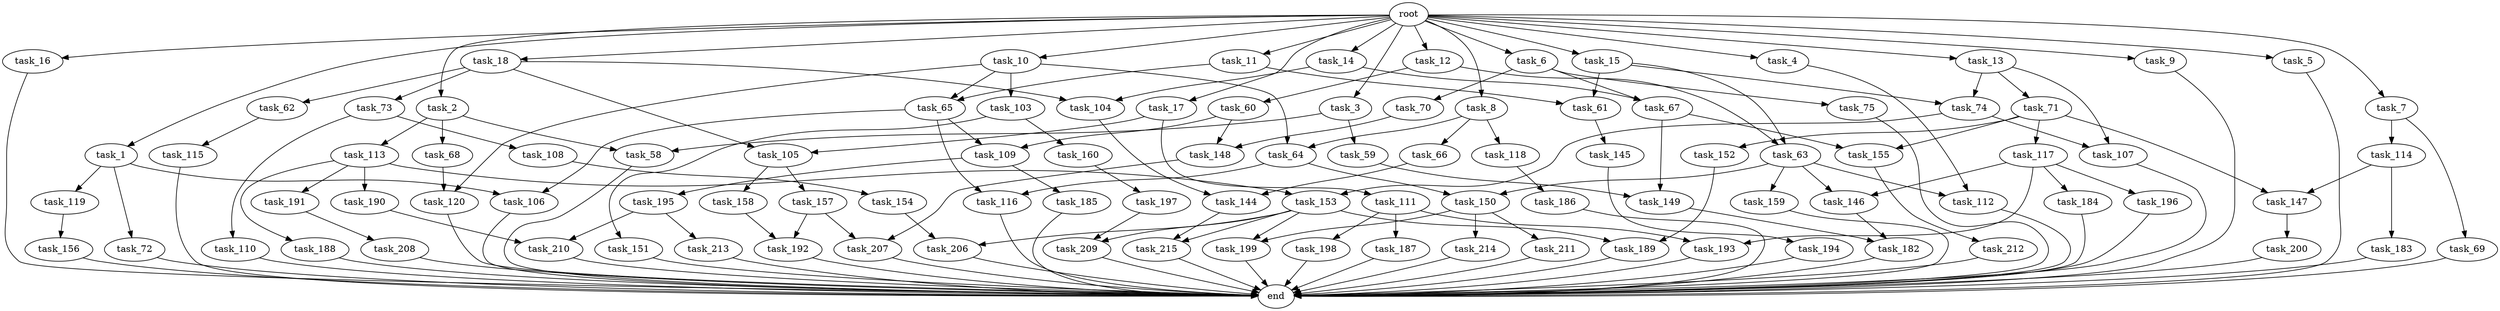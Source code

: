 digraph G {
  task_214 [size="5497558138.880000"];
  task_144 [size="6356551598.080000"];
  task_103 [size="5497558138.880000"];
  task_156 [size="6957847019.520000"];
  task_108 [size="5497558138.880000"];
  task_190 [size="4209067950.080000"];
  task_191 [size="4209067950.080000"];
  task_207 [size="10737418240.000000"];
  task_15 [size="10.240000"];
  task_58 [size="17179869184.000000"];
  task_3 [size="10.240000"];
  task_105 [size="9706626088.960001"];
  task_18 [size="10.240000"];
  task_195 [size="5497558138.880000"];
  task_154 [size="343597383.680000"];
  task_73 [size="5497558138.880000"];
  task_209 [size="2491081031.680000"];
  task_210 [size="8933531975.680000"];
  task_16 [size="10.240000"];
  task_110 [size="5497558138.880000"];
  task_68 [size="8589934592.000000"];
  task_61 [size="3865470566.400000"];
  task_74 [size="5239860101.120000"];
  task_158 [size="6957847019.520000"];
  task_1 [size="10.240000"];
  task_185 [size="5497558138.880000"];
  task_72 [size="773094113.280000"];
  task_11 [size="10.240000"];
  task_62 [size="5497558138.880000"];
  task_107 [size="6356551598.080000"];
  task_2 [size="10.240000"];
  task_10 [size="10.240000"];
  task_66 [size="6957847019.520000"];
  task_187 [size="4209067950.080000"];
  task_109 [size="9363028705.280001"];
  task_211 [size="5497558138.880000"];
  task_184 [size="2147483648.000000"];
  end [size="0.000000"];
  task_17 [size="10.240000"];
  task_147 [size="7645041786.880000"];
  task_114 [size="343597383.680000"];
  task_155 [size="5239860101.120000"];
  task_67 [size="10737418240.000000"];
  task_150 [size="4466765987.840000"];
  task_197 [size="2147483648.000000"];
  task_157 [size="6957847019.520000"];
  task_106 [size="9363028705.280001"];
  task_12 [size="10.240000"];
  task_146 [size="3521873182.720000"];
  task_194 [size="3092376453.120000"];
  task_59 [size="8589934592.000000"];
  task_149 [size="11682311045.120001"];
  task_104 [size="7645041786.880000"];
  task_9 [size="10.240000"];
  task_64 [size="12455405158.400000"];
  task_148 [size="1116691496.960000"];
  task_186 [size="4209067950.080000"];
  task_183 [size="5497558138.880000"];
  task_159 [size="1374389534.720000"];
  task_160 [size="2147483648.000000"];
  task_192 [size="12799002542.080000"];
  task_69 [size="343597383.680000"];
  task_118 [size="6957847019.520000"];
  task_196 [size="2147483648.000000"];
  task_65 [size="6270652252.160000"];
  task_212 [size="5497558138.880000"];
  task_198 [size="4209067950.080000"];
  task_206 [size="1116691496.960000"];
  task_13 [size="10.240000"];
  task_193 [size="6356551598.080000"];
  task_152 [size="2147483648.000000"];
  task_145 [size="3092376453.120000"];
  task_182 [size="7645041786.880000"];
  task_5 [size="10.240000"];
  task_189 [size="3435973836.800000"];
  task_115 [size="1374389534.720000"];
  task_8 [size="10.240000"];
  task_188 [size="4209067950.080000"];
  task_14 [size="10.240000"];
  task_116 [size="11682311045.120001"];
  task_4 [size="10.240000"];
  task_119 [size="773094113.280000"];
  task_200 [size="8589934592.000000"];
  task_113 [size="8589934592.000000"];
  task_112 [size="4466765987.840000"];
  task_199 [size="5841155522.560000"];
  task_153 [size="8418135900.160000"];
  root [size="0.000000"];
  task_120 [size="6871947673.600000"];
  task_60 [size="2147483648.000000"];
  task_70 [size="8589934592.000000"];
  task_6 [size="10.240000"];
  task_215 [size="2491081031.680000"];
  task_208 [size="773094113.280000"];
  task_117 [size="2147483648.000000"];
  task_213 [size="8589934592.000000"];
  task_111 [size="4209067950.080000"];
  task_151 [size="2147483648.000000"];
  task_63 [size="5239860101.120000"];
  task_7 [size="10.240000"];
  task_71 [size="2147483648.000000"];
  task_75 [size="8589934592.000000"];

  task_214 -> end [size="1.000000"];
  task_144 -> task_215 [size="209715200.000000"];
  task_103 -> task_160 [size="209715200.000000"];
  task_103 -> task_151 [size="209715200.000000"];
  task_156 -> end [size="1.000000"];
  task_108 -> task_154 [size="33554432.000000"];
  task_190 -> task_210 [size="33554432.000000"];
  task_191 -> task_208 [size="75497472.000000"];
  task_207 -> end [size="1.000000"];
  task_15 -> task_61 [size="301989888.000000"];
  task_15 -> task_63 [size="301989888.000000"];
  task_15 -> task_74 [size="301989888.000000"];
  task_58 -> end [size="1.000000"];
  task_3 -> task_58 [size="838860800.000000"];
  task_3 -> task_59 [size="838860800.000000"];
  task_105 -> task_157 [size="679477248.000000"];
  task_105 -> task_158 [size="679477248.000000"];
  task_18 -> task_62 [size="536870912.000000"];
  task_18 -> task_73 [size="536870912.000000"];
  task_18 -> task_105 [size="536870912.000000"];
  task_18 -> task_104 [size="536870912.000000"];
  task_195 -> task_210 [size="838860800.000000"];
  task_195 -> task_213 [size="838860800.000000"];
  task_154 -> task_206 [size="75497472.000000"];
  task_73 -> task_108 [size="536870912.000000"];
  task_73 -> task_110 [size="536870912.000000"];
  task_209 -> end [size="1.000000"];
  task_210 -> end [size="1.000000"];
  task_16 -> end [size="1.000000"];
  task_110 -> end [size="1.000000"];
  task_68 -> task_120 [size="134217728.000000"];
  task_61 -> task_145 [size="301989888.000000"];
  task_74 -> task_153 [size="411041792.000000"];
  task_74 -> task_107 [size="411041792.000000"];
  task_158 -> task_192 [size="411041792.000000"];
  task_1 -> task_106 [size="75497472.000000"];
  task_1 -> task_72 [size="75497472.000000"];
  task_1 -> task_119 [size="75497472.000000"];
  task_185 -> end [size="1.000000"];
  task_72 -> end [size="1.000000"];
  task_11 -> task_61 [size="75497472.000000"];
  task_11 -> task_65 [size="75497472.000000"];
  task_62 -> task_115 [size="134217728.000000"];
  task_107 -> end [size="1.000000"];
  task_2 -> task_58 [size="838860800.000000"];
  task_2 -> task_113 [size="838860800.000000"];
  task_2 -> task_68 [size="838860800.000000"];
  task_10 -> task_120 [size="536870912.000000"];
  task_10 -> task_103 [size="536870912.000000"];
  task_10 -> task_64 [size="536870912.000000"];
  task_10 -> task_65 [size="536870912.000000"];
  task_66 -> task_144 [size="411041792.000000"];
  task_187 -> end [size="1.000000"];
  task_109 -> task_195 [size="536870912.000000"];
  task_109 -> task_185 [size="536870912.000000"];
  task_211 -> end [size="1.000000"];
  task_184 -> end [size="1.000000"];
  task_17 -> task_105 [size="411041792.000000"];
  task_17 -> task_111 [size="411041792.000000"];
  task_147 -> task_200 [size="838860800.000000"];
  task_114 -> task_183 [size="536870912.000000"];
  task_114 -> task_147 [size="536870912.000000"];
  task_155 -> task_212 [size="536870912.000000"];
  task_67 -> task_155 [size="301989888.000000"];
  task_67 -> task_149 [size="301989888.000000"];
  task_150 -> task_214 [size="536870912.000000"];
  task_150 -> task_199 [size="536870912.000000"];
  task_150 -> task_211 [size="536870912.000000"];
  task_197 -> task_209 [size="209715200.000000"];
  task_157 -> task_207 [size="838860800.000000"];
  task_157 -> task_192 [size="838860800.000000"];
  task_106 -> end [size="1.000000"];
  task_12 -> task_63 [size="209715200.000000"];
  task_12 -> task_60 [size="209715200.000000"];
  task_146 -> task_182 [size="536870912.000000"];
  task_194 -> end [size="1.000000"];
  task_59 -> task_149 [size="838860800.000000"];
  task_149 -> task_182 [size="209715200.000000"];
  task_104 -> task_144 [size="209715200.000000"];
  task_9 -> end [size="1.000000"];
  task_64 -> task_116 [size="301989888.000000"];
  task_64 -> task_150 [size="301989888.000000"];
  task_148 -> task_207 [size="209715200.000000"];
  task_186 -> end [size="1.000000"];
  task_183 -> end [size="1.000000"];
  task_159 -> end [size="1.000000"];
  task_160 -> task_197 [size="209715200.000000"];
  task_192 -> end [size="1.000000"];
  task_69 -> end [size="1.000000"];
  task_118 -> task_186 [size="411041792.000000"];
  task_196 -> end [size="1.000000"];
  task_65 -> task_106 [size="838860800.000000"];
  task_65 -> task_116 [size="838860800.000000"];
  task_65 -> task_109 [size="838860800.000000"];
  task_212 -> end [size="1.000000"];
  task_198 -> end [size="1.000000"];
  task_206 -> end [size="1.000000"];
  task_13 -> task_107 [size="209715200.000000"];
  task_13 -> task_74 [size="209715200.000000"];
  task_13 -> task_71 [size="209715200.000000"];
  task_193 -> end [size="1.000000"];
  task_152 -> task_189 [size="301989888.000000"];
  task_145 -> task_194 [size="301989888.000000"];
  task_182 -> end [size="1.000000"];
  task_5 -> end [size="1.000000"];
  task_189 -> end [size="1.000000"];
  task_115 -> end [size="1.000000"];
  task_8 -> task_66 [size="679477248.000000"];
  task_8 -> task_118 [size="679477248.000000"];
  task_8 -> task_64 [size="679477248.000000"];
  task_188 -> end [size="1.000000"];
  task_14 -> task_104 [size="209715200.000000"];
  task_14 -> task_67 [size="209715200.000000"];
  task_116 -> end [size="1.000000"];
  task_4 -> task_112 [size="301989888.000000"];
  task_119 -> task_156 [size="679477248.000000"];
  task_200 -> end [size="1.000000"];
  task_113 -> task_153 [size="411041792.000000"];
  task_113 -> task_190 [size="411041792.000000"];
  task_113 -> task_188 [size="411041792.000000"];
  task_113 -> task_191 [size="411041792.000000"];
  task_112 -> end [size="1.000000"];
  task_199 -> end [size="1.000000"];
  task_153 -> task_215 [size="33554432.000000"];
  task_153 -> task_199 [size="33554432.000000"];
  task_153 -> task_209 [size="33554432.000000"];
  task_153 -> task_189 [size="33554432.000000"];
  task_153 -> task_206 [size="33554432.000000"];
  root -> task_8 [size="1.000000"];
  root -> task_9 [size="1.000000"];
  root -> task_16 [size="1.000000"];
  root -> task_14 [size="1.000000"];
  root -> task_6 [size="1.000000"];
  root -> task_4 [size="1.000000"];
  root -> task_5 [size="1.000000"];
  root -> task_1 [size="1.000000"];
  root -> task_10 [size="1.000000"];
  root -> task_13 [size="1.000000"];
  root -> task_15 [size="1.000000"];
  root -> task_11 [size="1.000000"];
  root -> task_3 [size="1.000000"];
  root -> task_12 [size="1.000000"];
  root -> task_2 [size="1.000000"];
  root -> task_18 [size="1.000000"];
  root -> task_7 [size="1.000000"];
  root -> task_17 [size="1.000000"];
  task_120 -> end [size="1.000000"];
  task_60 -> task_148 [size="75497472.000000"];
  task_60 -> task_109 [size="75497472.000000"];
  task_70 -> task_148 [size="33554432.000000"];
  task_6 -> task_67 [size="838860800.000000"];
  task_6 -> task_70 [size="838860800.000000"];
  task_6 -> task_75 [size="838860800.000000"];
  task_215 -> end [size="1.000000"];
  task_208 -> end [size="1.000000"];
  task_117 -> task_193 [size="209715200.000000"];
  task_117 -> task_146 [size="209715200.000000"];
  task_117 -> task_196 [size="209715200.000000"];
  task_117 -> task_184 [size="209715200.000000"];
  task_213 -> end [size="1.000000"];
  task_111 -> task_193 [size="411041792.000000"];
  task_111 -> task_198 [size="411041792.000000"];
  task_111 -> task_187 [size="411041792.000000"];
  task_151 -> end [size="1.000000"];
  task_63 -> task_146 [size="134217728.000000"];
  task_63 -> task_159 [size="134217728.000000"];
  task_63 -> task_112 [size="134217728.000000"];
  task_63 -> task_150 [size="134217728.000000"];
  task_7 -> task_69 [size="33554432.000000"];
  task_7 -> task_114 [size="33554432.000000"];
  task_71 -> task_117 [size="209715200.000000"];
  task_71 -> task_152 [size="209715200.000000"];
  task_71 -> task_155 [size="209715200.000000"];
  task_71 -> task_147 [size="209715200.000000"];
  task_75 -> end [size="1.000000"];
}
